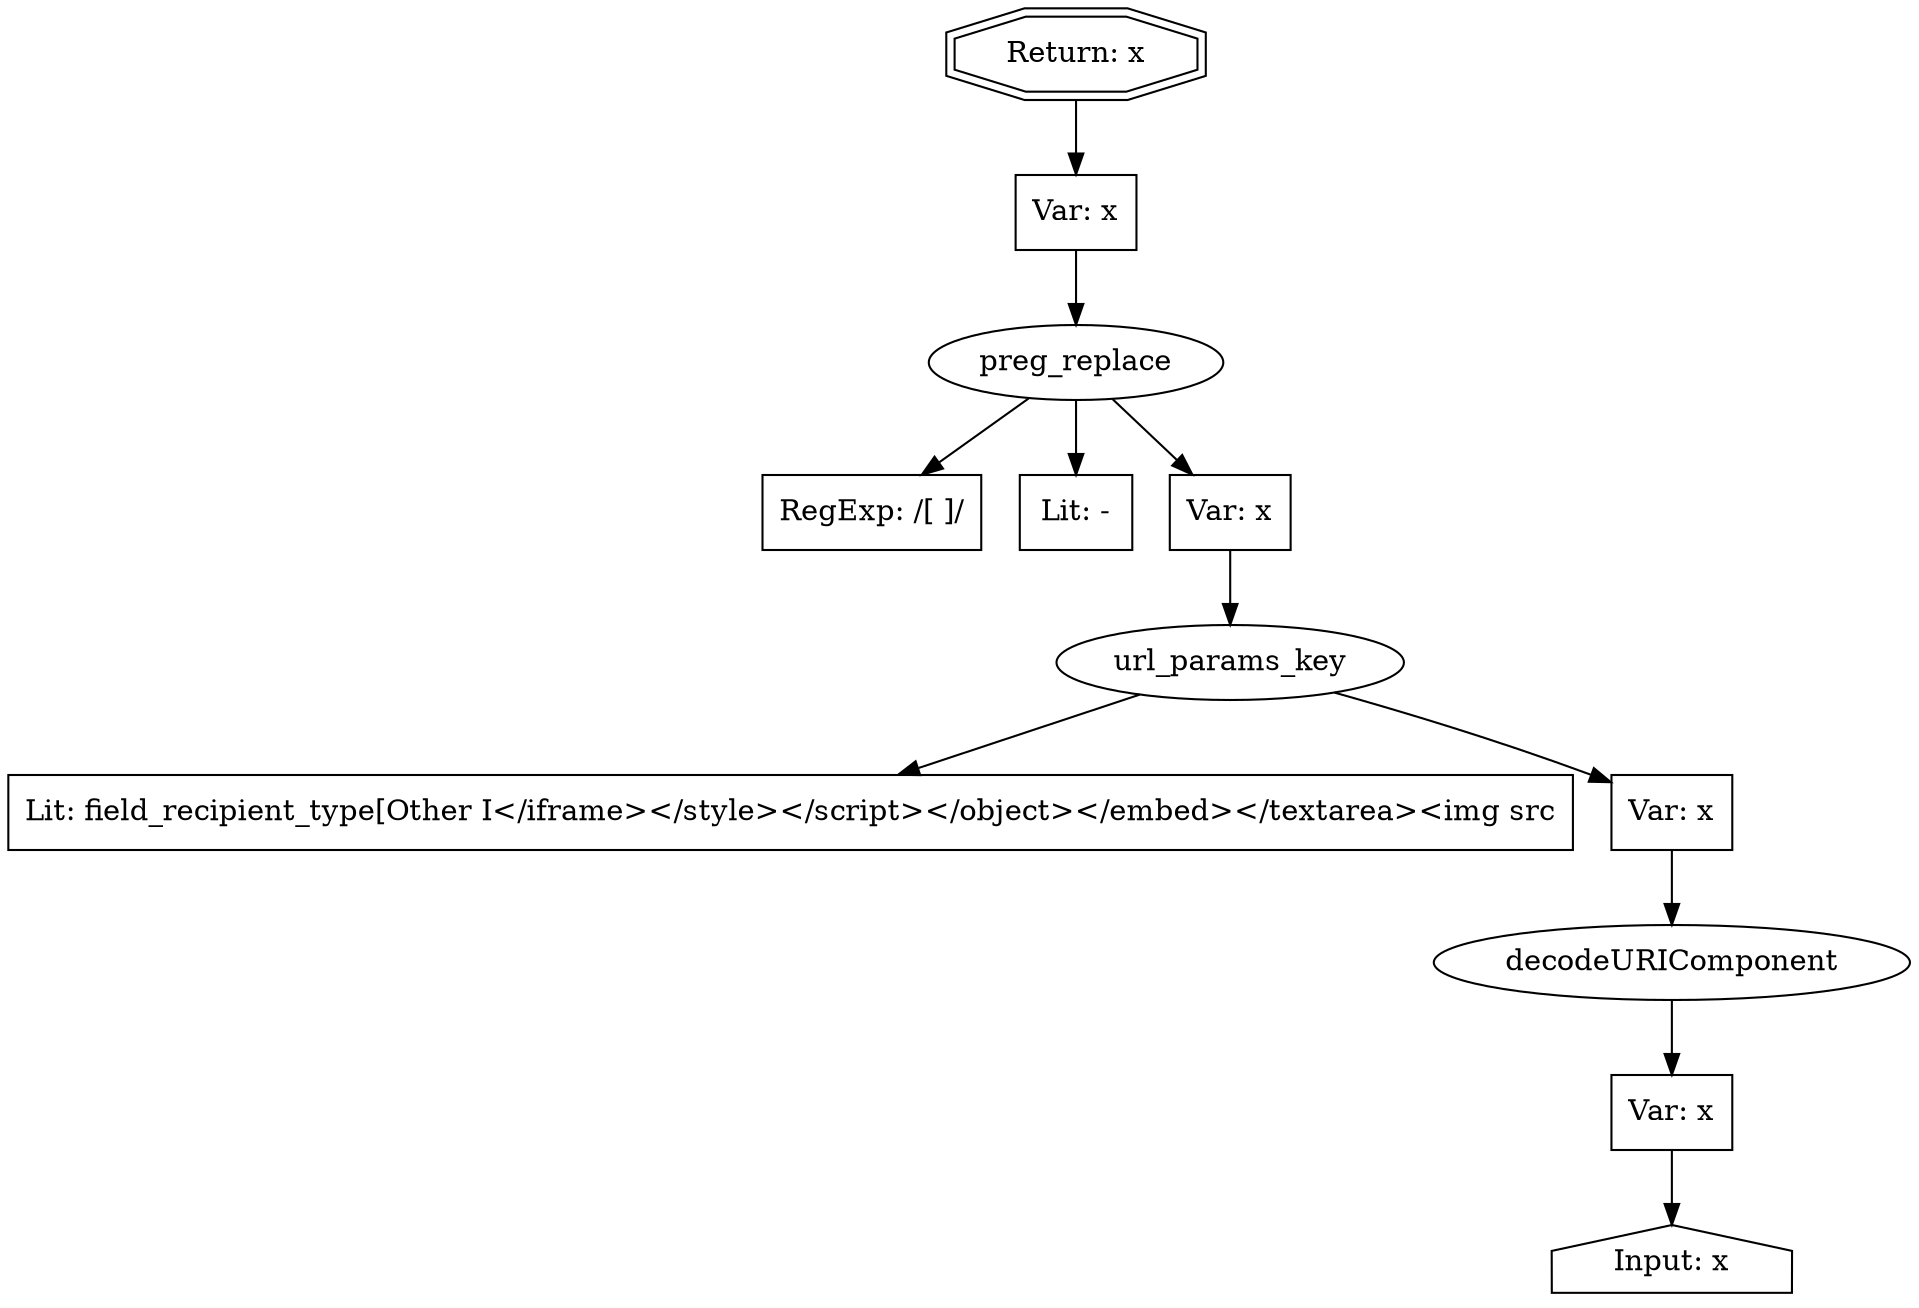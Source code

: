 // Finding: d816ff57-919e-4538-b022-a549391eafb1
// Finding.url: https://example71.com/grants/awarded-grants?field_recipient_type[Other+I</iframe></style></script></object></embed></textarea><img src=x onerror=taintfoxLog('550a064c0e584cfbb9ff59beeda2806e')><!--/*]=Other+Initiatives&field_fiscal_year_text[1]=1
// Finding.parentloc: https://example71.com/grants/awarded-grants?field_recipient_type[Other+I</iframe></style></script></object></embed></textarea><img src=x onerror=taintfoxLog('550a064c0e584cfbb9ff59beeda2806e')><!--/*]=Other+Initiatives&field_fiscal_year_text[1]=1
// Finding.domain: example71.com
// Finding.base_domain: example71.com
// Finding.source: location.search
// Finding.sink: innerHTML
// Sanitizer.score: 1
// Sanitizer.name: <synthetic>
// Sanitizer.location: example18.com
// Finding.begin: 118
// Finding.end: 144
// Finding.original_uuid: 6a23646e-4364-4f45-b540-673702d99429
// Finding.TwentyFiveMillionFlowsId: 311348499
// Finding.script: https://example71.com/core/assets/vendor/jquery/jquery.min.js?v=3.5.1
// Finding.line: 2
// Exploit.uuid: 550a064c-0e58-4cfb-b9ff-59beeda2806e
// Exploit.success: false
// Exploit.status: validated
// Exploit.method: C
// Exploit.type: html
// Exploit.token: text
// Exploit.content: I
// Exploit.quote_type: None
// Exploit.tag: None
// Exploit.break_out: I</iframe></style></script></object></embed></textarea><img src=x onerror=
// Exploit.break_in: ><!--/*
// Exploit.payload: I</iframe></style></script></object></embed></textarea><img src=x onerror=taintfoxLog(1)><!--/*
// Exploit.begin_taint_url: 66
// Exploit.end_taint_url: 77
// Exploit.replace_begin_url: 66
// Exploit.replace_end_url: 77
// Exploit.replace_begin_param: 31
// Exploit.replace_end_param: 42
// Issues.LargestEncodeAttrStringChain: 0
// Issues.LargestTextFragmentEncodeChainLength: 0
// Issues.HasApproximation: false
// Issues.HasMissingImplementation: false
// Issues.HasInfiniteRegexWithFunctionReplacer: false
// Issues.MergedSplitAndJoins: true
// Issues.HasUrlInRhsOfReplace: false
// Issues.HasUrlInLhsOfReplace: false
// Issues.HasCookieValueInLhsOfreplace: false
// Issues.HasCookieValueInRhsOfreplace: false
// Issues.HasCookieValueInMatchPattern: false
// Issues.HasCookieValueInExecPattern: false
// Issues.RemovedLRConcats: false
// Issues.RemovedReplaceArtifacts: false
// Issues.HasUrlInMatchPattern: false
// Issues.HasUrlInExecPattern: false
// Issues.RemovedNOPreplaces: false
// Issues.Known_sanitizer: false
// DepGraph.hash: 199560217
// DepGraph.sanitizer_hash: 1210892304
// Merged split and join statements 
digraph cfg {
n0 [shape=house, label="Input: x"];
n1 [shape=ellipse, label="decodeURIComponent"];
n2 [shape=box, label="Var: x"];
n3 [shape=ellipse, label="url_params_key"];
n4 [shape=box, label="Lit: field_recipient_type[Other I</iframe></style></script></object></embed></textarea><img src"];
n5 [shape=box, label="Var: x"];
n6 [shape=ellipse, label="preg_replace"];
n7 [shape=box, label="RegExp: /[ ]/"];
n8 [shape=box, label="Lit: -"];
n9 [shape=box, label="Var: x"];
n10 [shape=box, label="Var: x"];
n11 [shape=doubleoctagon, label="Return: x"];
n2 -> n0;
n1 -> n2;
n5 -> n1;
n3 -> n4;
n3 -> n5;
n9 -> n3;
n6 -> n7;
n6 -> n8;
n6 -> n9;
n10 -> n6;
n11 -> n10;
}